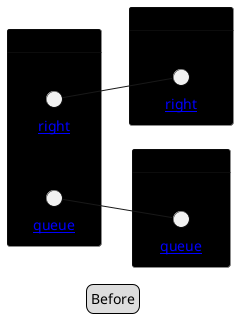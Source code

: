 @startuml
left to right direction

skinparam card {
    BorderThickness 0.5
    BackgroundColor 0
}

legend Before

card Alice {
    circle "[[/work/transaction-types/queue-example/diagrams/right-send/{right} right]]" as owner1 <<send>>
    circle "[[/work/transaction-types/queue-example/diagrams/queue-client/{queue} queue]]" as queue1 <<client>>
}

card Bob {
    circle "[[/work/transaction-types/queue-example/diagrams/right-receive/{right} right]]" as owner2 <<receive>>
}

card Carol {
    circle "[[/work/transaction-types/queue-example/diagrams/queue-server/{queue} queue]]" as queue2 <<server>>
}

owner1 -- owner2
queue1 -- queue2
@enduml
